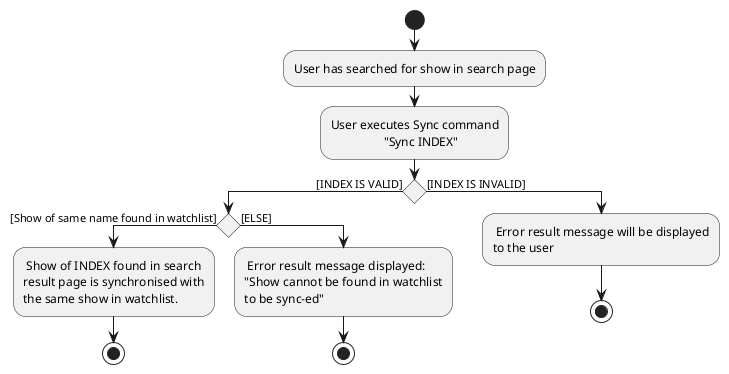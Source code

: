 @startuml
start
:User has searched for show in search page;
:User executes Sync command
                 "Sync INDEX";

'Since the beta syntax does not support placing the condition outside the
'diamond we place it as the true branch instead.

if () then ([INDEX IS VALID])
if () then ([Show of same name found in watchlist])
    : Show of INDEX found in search
    result page is synchronised with
    the same show in watchlist.;
    stop
else ([ELSE])
    : Error result message displayed:
    "Show cannot be found in watchlist
    to be sync-ed";
    stop
  endif
else([INDEX IS INVALID])
   : Error result message will be displayed
   to the user;
stop
@enduml